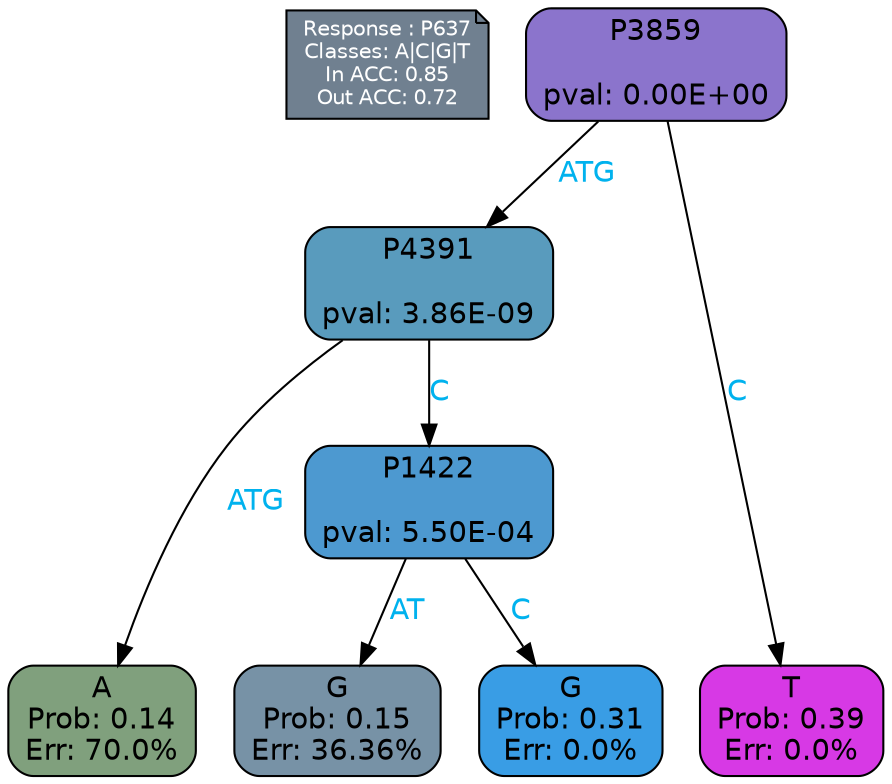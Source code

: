 digraph Tree {
node [shape=box, style="filled, rounded", color="black", fontname=helvetica] ;
graph [ranksep=equally, splines=polylines, bgcolor=transparent, dpi=600] ;
edge [fontname=helvetica] ;
LEGEND [label="Response : P637
Classes: A|C|G|T
In ACC: 0.85
Out ACC: 0.72
",shape=note,align=left,style=filled,fillcolor="slategray",fontcolor="white",fontsize=10];1 [label="P3859

pval: 0.00E+00", fillcolor="#8b74cc"] ;
2 [label="P4391

pval: 3.86E-09", fillcolor="#599bbd"] ;
3 [label="A
Prob: 0.14
Err: 70.0%", fillcolor="#80a07d"] ;
4 [label="P1422

pval: 5.50E-04", fillcolor="#4d99d0"] ;
5 [label="G
Prob: 0.15
Err: 36.36%", fillcolor="#7792a6"] ;
6 [label="G
Prob: 0.31
Err: 0.0%", fillcolor="#399de5"] ;
7 [label="T
Prob: 0.39
Err: 0.0%", fillcolor="#d739e5"] ;
1 -> 2 [label="ATG",fontcolor=deepskyblue2] ;
1 -> 7 [label="C",fontcolor=deepskyblue2] ;
2 -> 3 [label="ATG",fontcolor=deepskyblue2] ;
2 -> 4 [label="C",fontcolor=deepskyblue2] ;
4 -> 5 [label="AT",fontcolor=deepskyblue2] ;
4 -> 6 [label="C",fontcolor=deepskyblue2] ;
{rank = same; 3;5;6;7;}{rank = same; LEGEND;1;}}